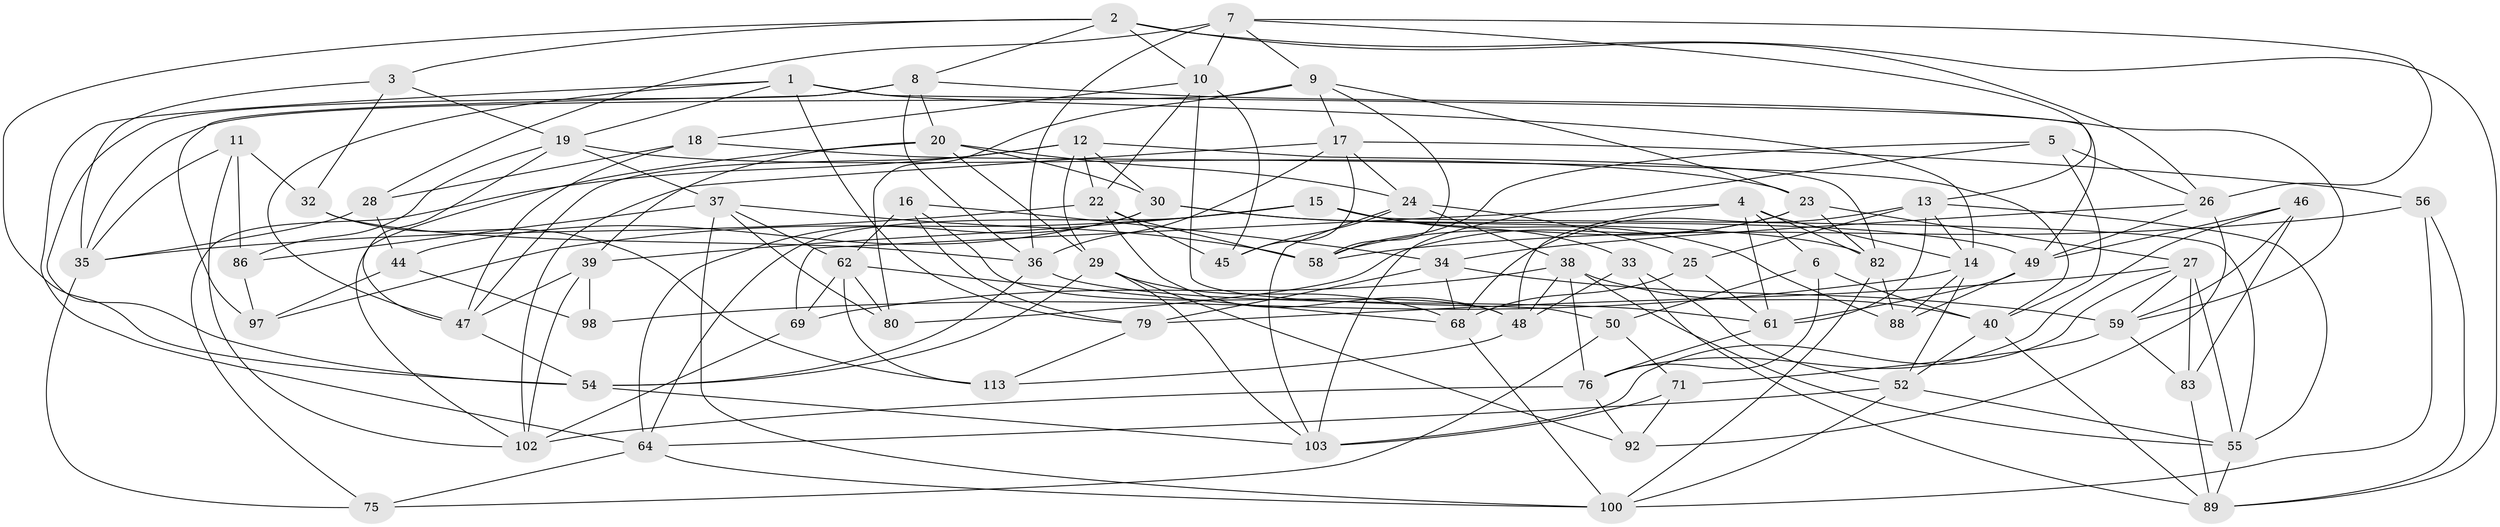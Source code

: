 // original degree distribution, {4: 1.0}
// Generated by graph-tools (version 1.1) at 2025/42/03/06/25 10:42:23]
// undirected, 73 vertices, 191 edges
graph export_dot {
graph [start="1"]
  node [color=gray90,style=filled];
  1 [super="+78"];
  2 [super="+112"];
  3;
  4 [super="+72"];
  5;
  6;
  7 [super="+105"];
  8 [super="+87"];
  9 [super="+63"];
  10 [super="+110"];
  11;
  12 [super="+21"];
  13 [super="+67"];
  14 [super="+51"];
  15 [super="+116"];
  16;
  17 [super="+93"];
  18;
  19 [super="+43"];
  20 [super="+74"];
  22 [super="+119"];
  23 [super="+114"];
  24 [super="+117"];
  25;
  26 [super="+42"];
  27 [super="+31"];
  28;
  29 [super="+65"];
  30 [super="+85"];
  32;
  33;
  34 [super="+101"];
  35 [super="+66"];
  36 [super="+91"];
  37 [super="+53"];
  38 [super="+70"];
  39 [super="+41"];
  40 [super="+120"];
  44;
  45;
  46;
  47 [super="+84"];
  48 [super="+95"];
  49 [super="+60"];
  50;
  52 [super="+57"];
  54 [super="+115"];
  55 [super="+90"];
  56;
  58 [super="+108"];
  59 [super="+77"];
  61 [super="+94"];
  62 [super="+118"];
  64 [super="+81"];
  68 [super="+73"];
  69;
  71;
  75;
  76 [super="+111"];
  79 [super="+99"];
  80;
  82 [super="+109"];
  83;
  86;
  88;
  89 [super="+96"];
  92;
  97;
  98;
  100 [super="+106"];
  102 [super="+107"];
  103 [super="+104"];
  113;
  1 -- 14;
  1 -- 47;
  1 -- 64;
  1 -- 19;
  1 -- 49;
  1 -- 79;
  2 -- 8;
  2 -- 89;
  2 -- 3;
  2 -- 54;
  2 -- 10;
  2 -- 26;
  3 -- 19;
  3 -- 35;
  3 -- 32;
  4 -- 6;
  4 -- 48;
  4 -- 82;
  4 -- 69;
  4 -- 61;
  4 -- 14;
  5 -- 58;
  5 -- 40;
  5 -- 103;
  5 -- 26;
  6 -- 76;
  6 -- 40;
  6 -- 50;
  7 -- 13;
  7 -- 9;
  7 -- 26;
  7 -- 28;
  7 -- 36;
  7 -- 10;
  8 -- 59;
  8 -- 36;
  8 -- 97;
  8 -- 20;
  8 -- 54;
  9 -- 80;
  9 -- 35;
  9 -- 58;
  9 -- 23;
  9 -- 17;
  10 -- 22;
  10 -- 50;
  10 -- 45;
  10 -- 18;
  11 -- 32;
  11 -- 102;
  11 -- 86;
  11 -- 35;
  12 -- 30;
  12 -- 82;
  12 -- 75;
  12 -- 29;
  12 -- 22;
  12 -- 47;
  13 -- 14;
  13 -- 25;
  13 -- 68;
  13 -- 55;
  13 -- 61;
  14 -- 98;
  14 -- 88;
  14 -- 52;
  15 -- 64;
  15 -- 39;
  15 -- 88;
  15 -- 33;
  15 -- 97;
  15 -- 55;
  16 -- 79;
  16 -- 34;
  16 -- 48;
  16 -- 62;
  17 -- 56;
  17 -- 36;
  17 -- 24;
  17 -- 45;
  17 -- 102;
  18 -- 28;
  18 -- 47;
  18 -- 40;
  19 -- 86;
  19 -- 23;
  19 -- 47;
  19 -- 37;
  20 -- 30;
  20 -- 29;
  20 -- 102;
  20 -- 39;
  20 -- 24;
  22 -- 48;
  22 -- 58;
  22 -- 35;
  22 -- 45;
  23 -- 27;
  23 -- 82;
  23 -- 80;
  23 -- 58;
  24 -- 38;
  24 -- 25;
  24 -- 45;
  24 -- 103;
  25 -- 61;
  25 -- 68;
  26 -- 92;
  26 -- 49;
  26 -- 34;
  27 -- 83;
  27 -- 59;
  27 -- 55;
  27 -- 79;
  27 -- 103;
  28 -- 44;
  28 -- 35;
  29 -- 92;
  29 -- 54;
  29 -- 68;
  29 -- 103;
  30 -- 44;
  30 -- 82;
  30 -- 64;
  30 -- 49;
  32 -- 113;
  32 -- 36;
  33 -- 89;
  33 -- 48;
  33 -- 52;
  34 -- 59;
  34 -- 79 [weight=2];
  34 -- 68;
  35 -- 75;
  36 -- 54;
  36 -- 61;
  37 -- 80;
  37 -- 62;
  37 -- 100;
  37 -- 58;
  37 -- 86;
  38 -- 76;
  38 -- 48;
  38 -- 40;
  38 -- 69;
  38 -- 55;
  39 -- 98 [weight=2];
  39 -- 47;
  39 -- 102;
  40 -- 89;
  40 -- 52;
  44 -- 97;
  44 -- 98;
  46 -- 49;
  46 -- 83;
  46 -- 76;
  46 -- 59;
  47 -- 54;
  48 -- 113;
  49 -- 61;
  49 -- 88;
  50 -- 75;
  50 -- 71;
  52 -- 64;
  52 -- 100;
  52 -- 55;
  54 -- 103;
  55 -- 89;
  56 -- 89;
  56 -- 100;
  56 -- 58;
  59 -- 83;
  59 -- 71;
  61 -- 76;
  62 -- 113;
  62 -- 69;
  62 -- 80;
  62 -- 68;
  64 -- 75;
  64 -- 100;
  68 -- 100;
  69 -- 102;
  71 -- 92;
  71 -- 103;
  76 -- 92;
  76 -- 102;
  79 -- 113;
  82 -- 88;
  82 -- 100;
  83 -- 89;
  86 -- 97;
}
